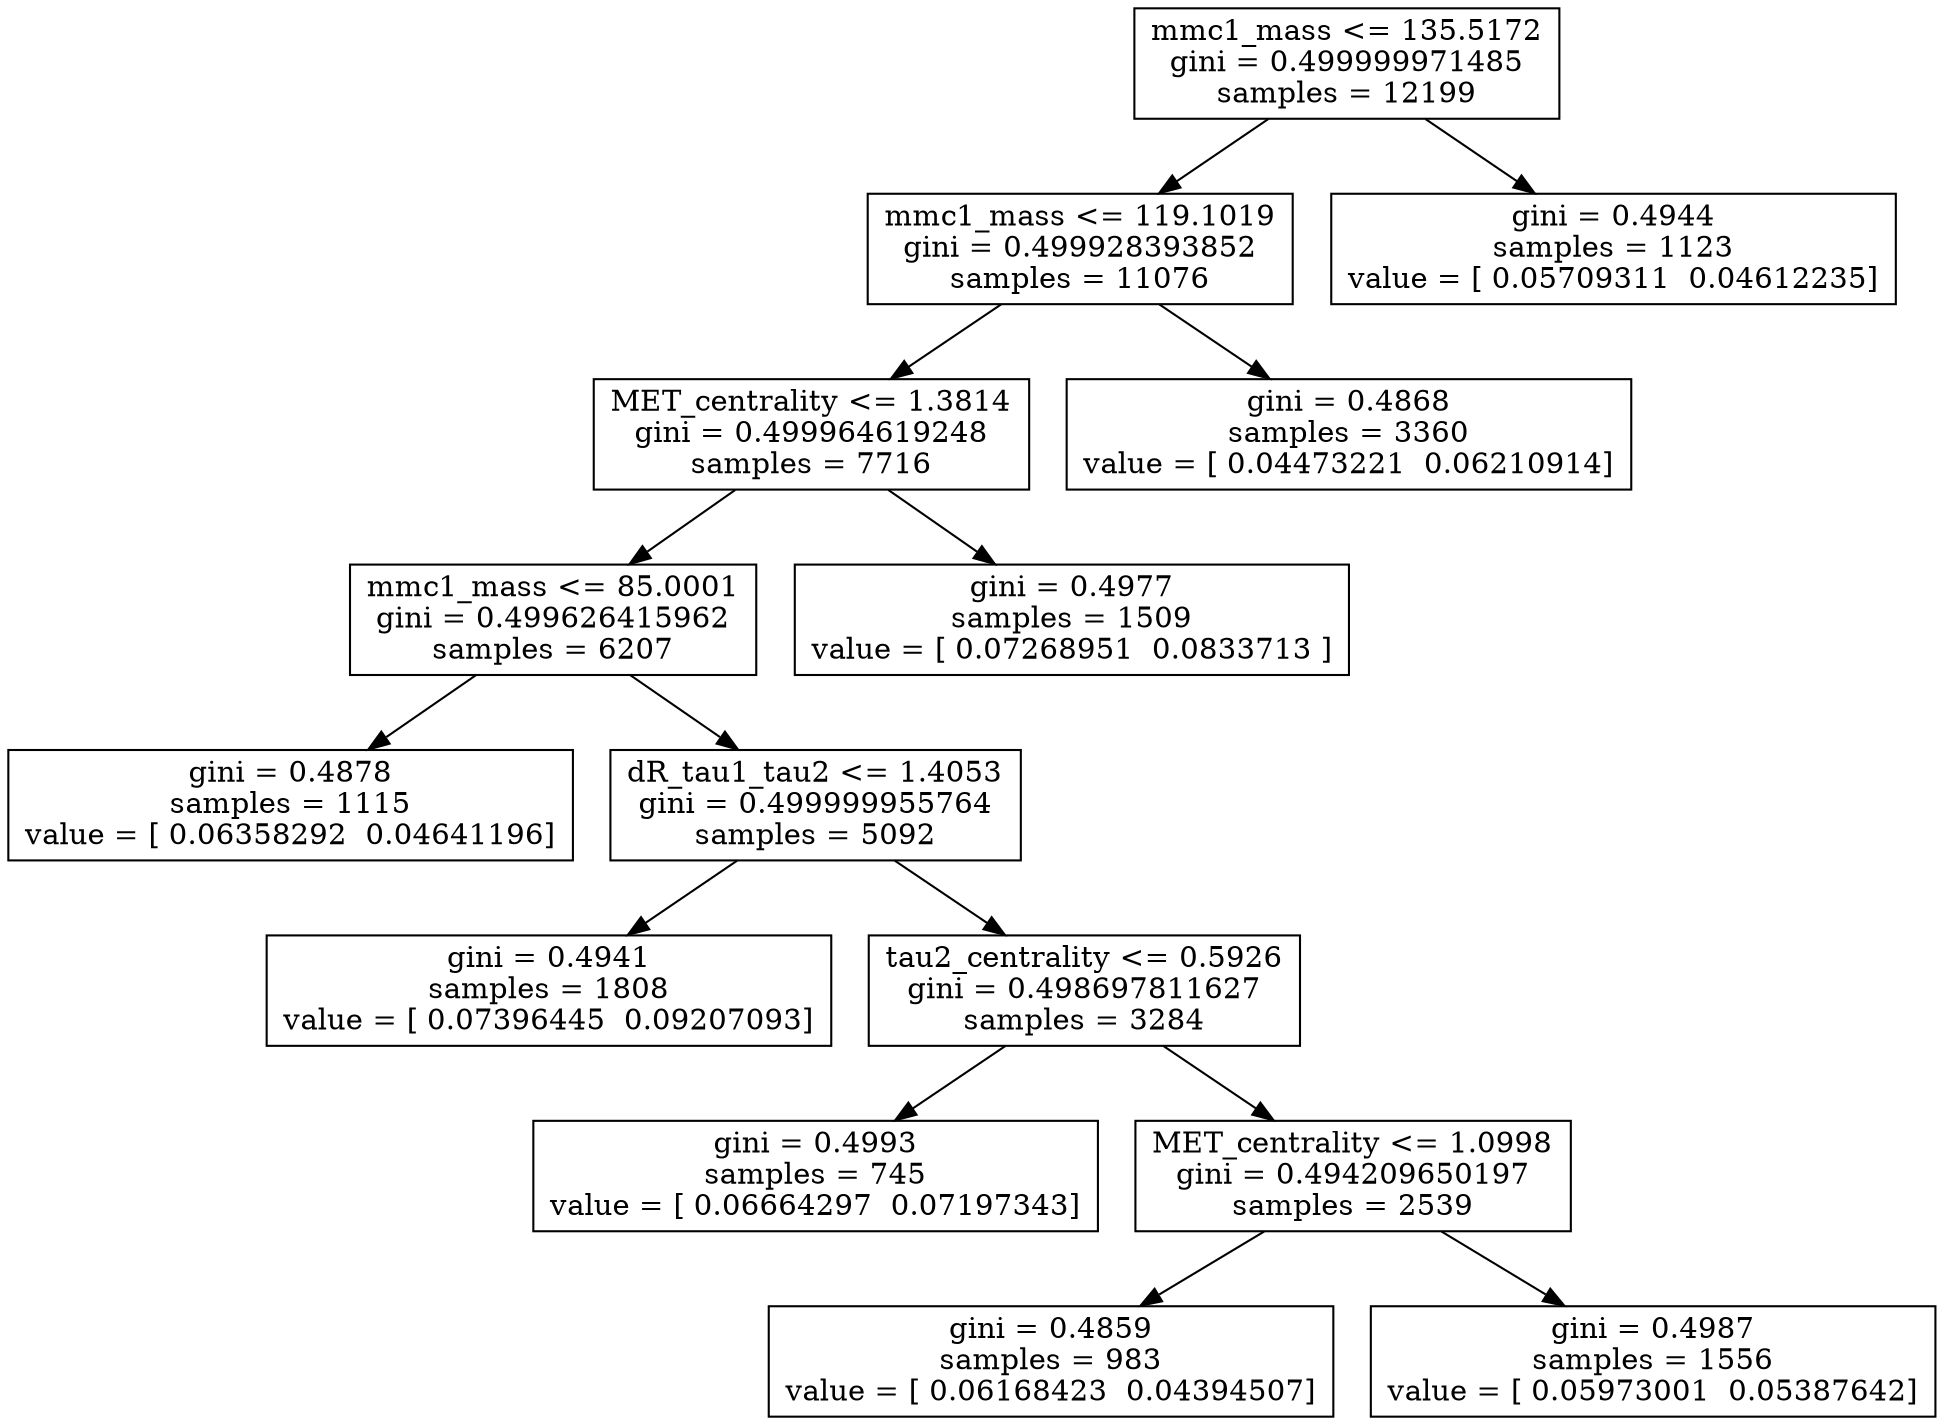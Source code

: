 digraph Tree {
0 [label="mmc1_mass <= 135.5172\ngini = 0.499999971485\nsamples = 12199", shape="box"] ;
1 [label="mmc1_mass <= 119.1019\ngini = 0.499928393852\nsamples = 11076", shape="box"] ;
0 -> 1 ;
2 [label="MET_centrality <= 1.3814\ngini = 0.499964619248\nsamples = 7716", shape="box"] ;
1 -> 2 ;
3 [label="mmc1_mass <= 85.0001\ngini = 0.499626415962\nsamples = 6207", shape="box"] ;
2 -> 3 ;
4 [label="gini = 0.4878\nsamples = 1115\nvalue = [ 0.06358292  0.04641196]", shape="box"] ;
3 -> 4 ;
5 [label="dR_tau1_tau2 <= 1.4053\ngini = 0.499999955764\nsamples = 5092", shape="box"] ;
3 -> 5 ;
6 [label="gini = 0.4941\nsamples = 1808\nvalue = [ 0.07396445  0.09207093]", shape="box"] ;
5 -> 6 ;
7 [label="tau2_centrality <= 0.5926\ngini = 0.498697811627\nsamples = 3284", shape="box"] ;
5 -> 7 ;
8 [label="gini = 0.4993\nsamples = 745\nvalue = [ 0.06664297  0.07197343]", shape="box"] ;
7 -> 8 ;
9 [label="MET_centrality <= 1.0998\ngini = 0.494209650197\nsamples = 2539", shape="box"] ;
7 -> 9 ;
10 [label="gini = 0.4859\nsamples = 983\nvalue = [ 0.06168423  0.04394507]", shape="box"] ;
9 -> 10 ;
11 [label="gini = 0.4987\nsamples = 1556\nvalue = [ 0.05973001  0.05387642]", shape="box"] ;
9 -> 11 ;
12 [label="gini = 0.4977\nsamples = 1509\nvalue = [ 0.07268951  0.0833713 ]", shape="box"] ;
2 -> 12 ;
13 [label="gini = 0.4868\nsamples = 3360\nvalue = [ 0.04473221  0.06210914]", shape="box"] ;
1 -> 13 ;
14 [label="gini = 0.4944\nsamples = 1123\nvalue = [ 0.05709311  0.04612235]", shape="box"] ;
0 -> 14 ;
}